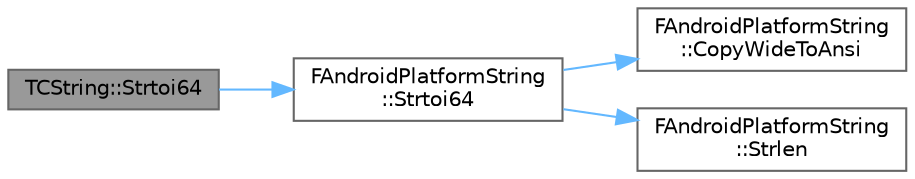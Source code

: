 digraph "TCString::Strtoi64"
{
 // INTERACTIVE_SVG=YES
 // LATEX_PDF_SIZE
  bgcolor="transparent";
  edge [fontname=Helvetica,fontsize=10,labelfontname=Helvetica,labelfontsize=10];
  node [fontname=Helvetica,fontsize=10,shape=box,height=0.2,width=0.4];
  rankdir="LR";
  Node1 [id="Node000001",label="TCString::Strtoi64",height=0.2,width=0.4,color="gray40", fillcolor="grey60", style="filled", fontcolor="black",tooltip="strtoi wrapper"];
  Node1 -> Node2 [id="edge1_Node000001_Node000002",color="steelblue1",style="solid",tooltip=" "];
  Node2 [id="Node000002",label="FAndroidPlatformString\l::Strtoi64",height=0.2,width=0.4,color="grey40", fillcolor="white", style="filled",URL="$d5/d69/structFAndroidPlatformString.html#a815d614f5830c9b60b59f0c06f012ccb",tooltip=" "];
  Node2 -> Node3 [id="edge2_Node000002_Node000003",color="steelblue1",style="solid",tooltip=" "];
  Node3 [id="Node000003",label="FAndroidPlatformString\l::CopyWideToAnsi",height=0.2,width=0.4,color="grey40", fillcolor="white", style="filled",URL="$d5/d69/structFAndroidPlatformString.html#ae62c48fb249b64edf320b6833650e3c4",tooltip=" "];
  Node2 -> Node4 [id="edge3_Node000002_Node000004",color="steelblue1",style="solid",tooltip=" "];
  Node4 [id="Node000004",label="FAndroidPlatformString\l::Strlen",height=0.2,width=0.4,color="grey40", fillcolor="white", style="filled",URL="$d5/d69/structFAndroidPlatformString.html#a8267ad96b698d049f90420e43eb9a2c2",tooltip=" "];
}
